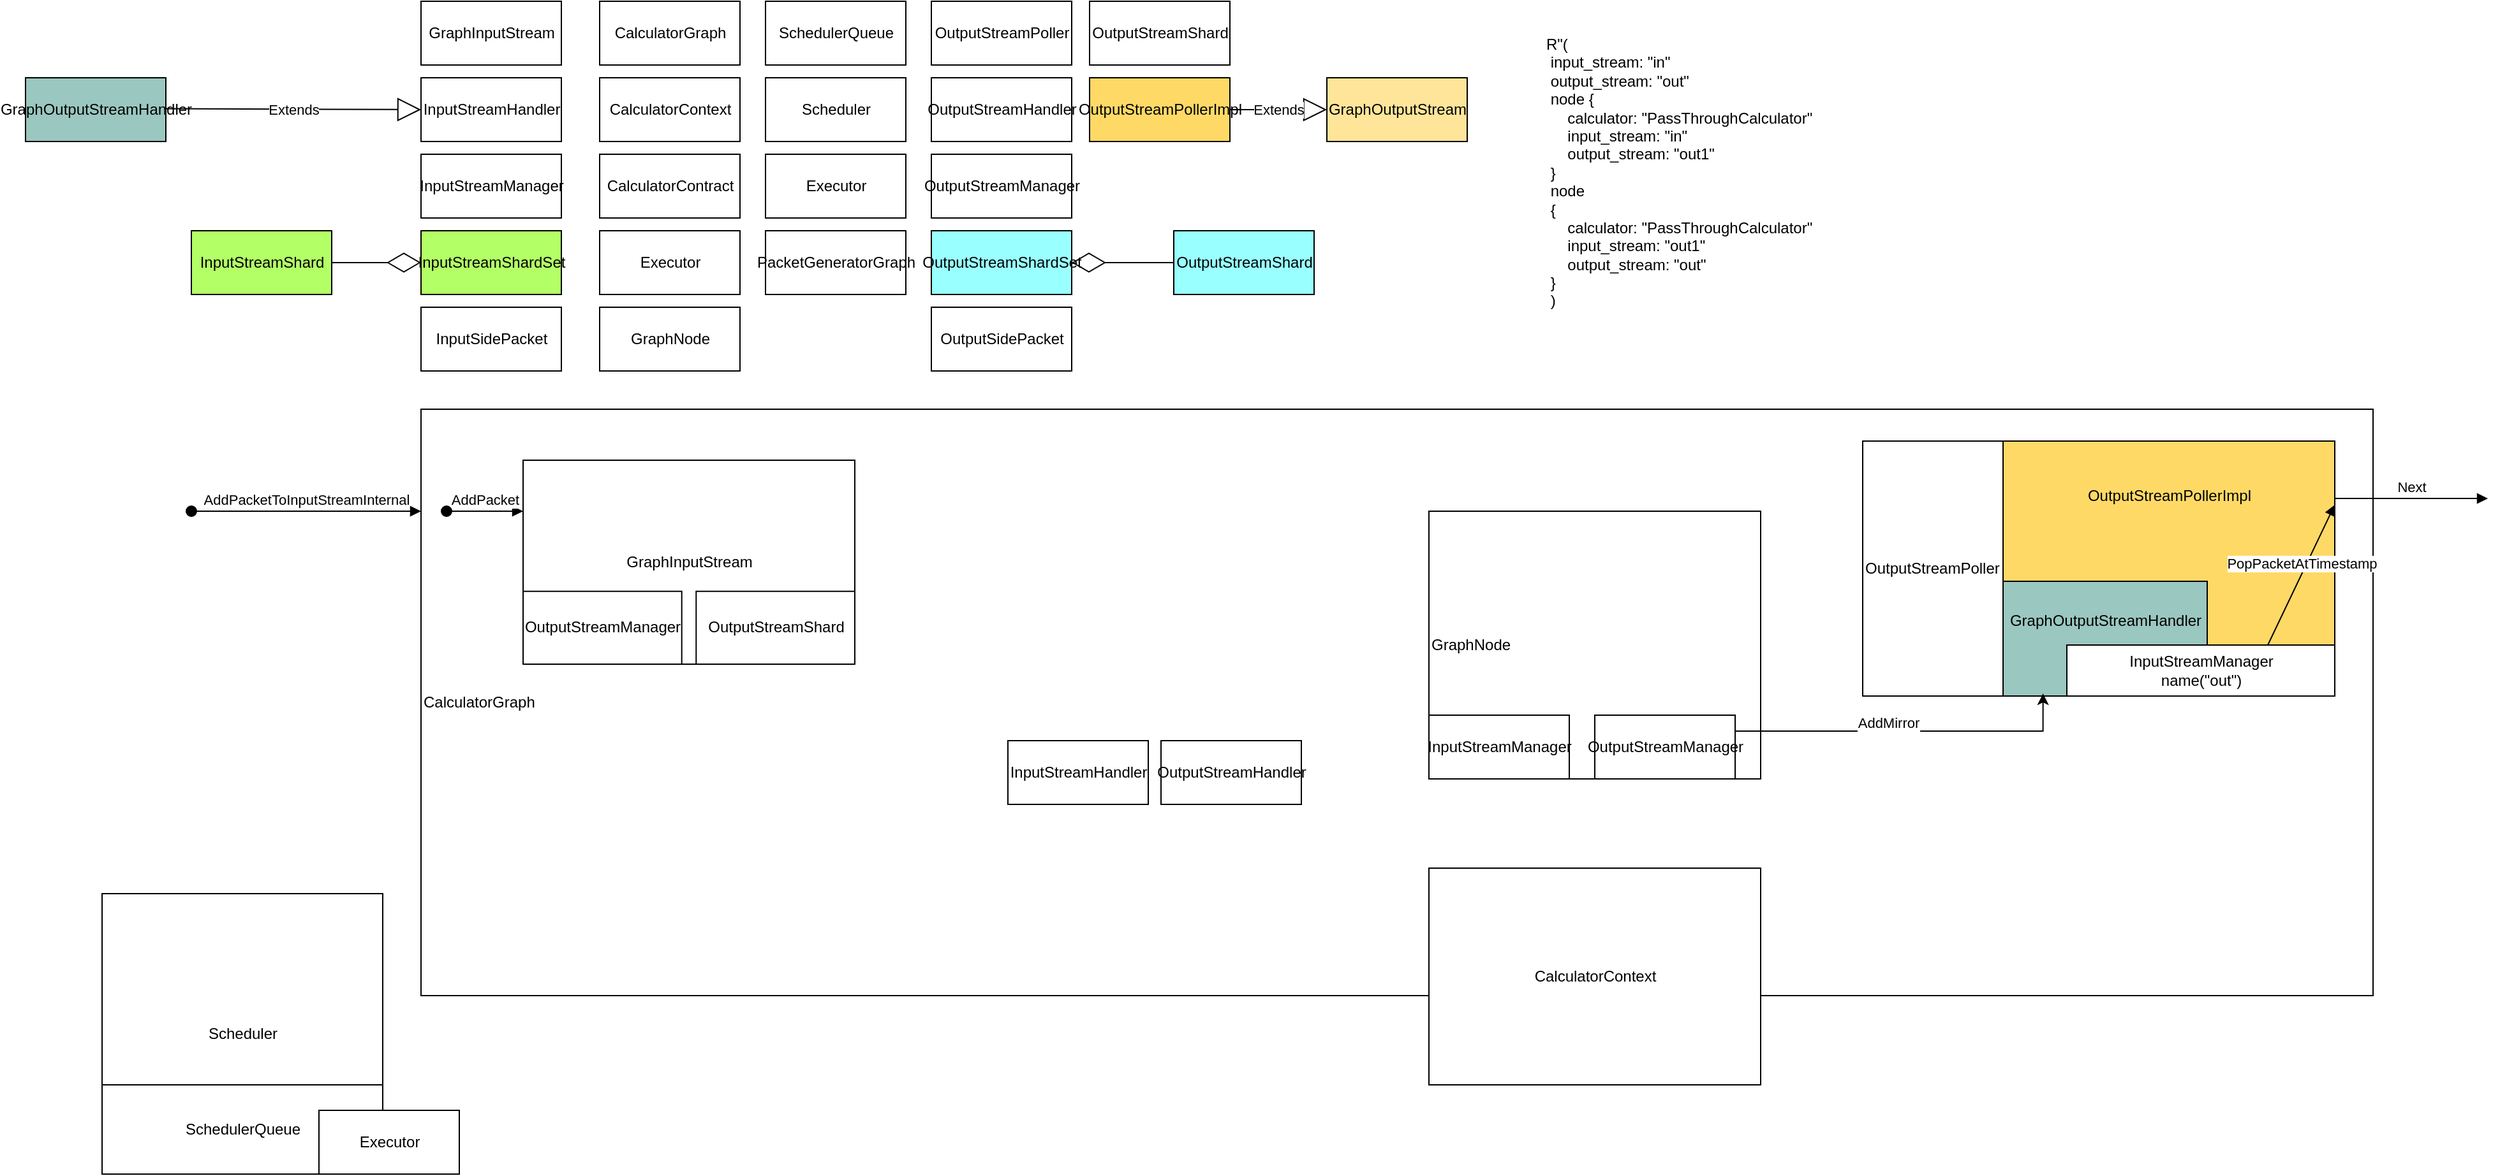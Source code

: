<mxfile version="13.9.7" type="github">
  <diagram id="dAvzmWWmF4vz5P4AHdHi" name="Page-1">
    <mxGraphModel dx="1920" dy="696" grid="1" gridSize="10" guides="1" tooltips="1" connect="1" arrows="1" fold="1" page="1" pageScale="1" pageWidth="827" pageHeight="1169" math="0" shadow="0">
      <root>
        <mxCell id="0" />
        <mxCell id="1" parent="0" />
        <mxCell id="XJ3LXA7MW8zPhXsOhgYq-1" value="CalculatorGraph" style="html=1;align=left;" parent="1" vertex="1">
          <mxGeometry x="-110" y="360" width="1530" height="460" as="geometry" />
        </mxCell>
        <mxCell id="XJ3LXA7MW8zPhXsOhgYq-2" value="GraphInputStream" style="html=1;" parent="1" vertex="1">
          <mxGeometry x="-110" y="40" width="110" height="50" as="geometry" />
        </mxCell>
        <mxCell id="XJ3LXA7MW8zPhXsOhgYq-3" value="InputStreamHandler" style="html=1;" parent="1" vertex="1">
          <mxGeometry x="-110" y="100" width="110" height="50" as="geometry" />
        </mxCell>
        <mxCell id="XJ3LXA7MW8zPhXsOhgYq-4" value="InputStreamManager" style="html=1;" parent="1" vertex="1">
          <mxGeometry x="-110" y="160" width="110" height="50" as="geometry" />
        </mxCell>
        <mxCell id="XJ3LXA7MW8zPhXsOhgYq-5" value="GraphNode" style="html=1;" parent="1" vertex="1">
          <mxGeometry x="30" y="280" width="110" height="50" as="geometry" />
        </mxCell>
        <mxCell id="XJ3LXA7MW8zPhXsOhgYq-6" value="Executor" style="html=1;" parent="1" vertex="1">
          <mxGeometry x="30" y="220" width="110" height="50" as="geometry" />
        </mxCell>
        <mxCell id="XJ3LXA7MW8zPhXsOhgYq-7" value="CalculatorContract" style="html=1;" parent="1" vertex="1">
          <mxGeometry x="30" y="160" width="110" height="50" as="geometry" />
        </mxCell>
        <mxCell id="XJ3LXA7MW8zPhXsOhgYq-8" value="CalculatorContext" style="html=1;" parent="1" vertex="1">
          <mxGeometry x="30" y="100" width="110" height="50" as="geometry" />
        </mxCell>
        <mxCell id="XJ3LXA7MW8zPhXsOhgYq-9" value="InputSidePacket" style="html=1;" parent="1" vertex="1">
          <mxGeometry x="-110" y="280" width="110" height="50" as="geometry" />
        </mxCell>
        <mxCell id="XJ3LXA7MW8zPhXsOhgYq-10" value="OutputSidePacket" style="html=1;" parent="1" vertex="1">
          <mxGeometry x="290" y="280" width="110" height="50" as="geometry" />
        </mxCell>
        <mxCell id="XJ3LXA7MW8zPhXsOhgYq-11" value="InputStreamShardSet" style="html=1;fillColor=#B3FF66;" parent="1" vertex="1">
          <mxGeometry x="-110" y="220" width="110" height="50" as="geometry" />
        </mxCell>
        <mxCell id="XJ3LXA7MW8zPhXsOhgYq-12" value="OutputStreamShardSet" style="html=1;fillColor=#99FFFF;" parent="1" vertex="1">
          <mxGeometry x="290" y="220" width="110" height="50" as="geometry" />
        </mxCell>
        <mxCell id="XJ3LXA7MW8zPhXsOhgYq-14" value="OutputStreamHandler" style="html=1;" parent="1" vertex="1">
          <mxGeometry x="290" y="100" width="110" height="50" as="geometry" />
        </mxCell>
        <mxCell id="XJ3LXA7MW8zPhXsOhgYq-15" value="OutputStreamManager" style="html=1;" parent="1" vertex="1">
          <mxGeometry x="290" y="160" width="110" height="50" as="geometry" />
        </mxCell>
        <mxCell id="XJ3LXA7MW8zPhXsOhgYq-16" value="OutputStreamPoller" style="html=1;" parent="1" vertex="1">
          <mxGeometry x="290" y="40" width="110" height="50" as="geometry" />
        </mxCell>
        <mxCell id="XJ3LXA7MW8zPhXsOhgYq-17" value="CalculatorGraph" style="html=1;" parent="1" vertex="1">
          <mxGeometry x="30" y="40" width="110" height="50" as="geometry" />
        </mxCell>
        <mxCell id="XJ3LXA7MW8zPhXsOhgYq-18" value="SchedulerQueue" style="html=1;" parent="1" vertex="1">
          <mxGeometry x="160" y="40" width="110" height="50" as="geometry" />
        </mxCell>
        <mxCell id="XJ3LXA7MW8zPhXsOhgYq-19" value="Scheduler" style="html=1;" parent="1" vertex="1">
          <mxGeometry x="160" y="100" width="110" height="50" as="geometry" />
        </mxCell>
        <mxCell id="XJ3LXA7MW8zPhXsOhgYq-21" value="Executor" style="html=1;" parent="1" vertex="1">
          <mxGeometry x="160" y="160" width="110" height="50" as="geometry" />
        </mxCell>
        <mxCell id="XJ3LXA7MW8zPhXsOhgYq-22" value="Scheduler" style="html=1;" parent="1" vertex="1">
          <mxGeometry x="-360" y="740" width="220" height="220" as="geometry" />
        </mxCell>
        <mxCell id="XJ3LXA7MW8zPhXsOhgYq-23" value="SchedulerQueue" style="html=1;" parent="1" vertex="1">
          <mxGeometry x="-360" y="890" width="220" height="70" as="geometry" />
        </mxCell>
        <mxCell id="XJ3LXA7MW8zPhXsOhgYq-20" value="Executor" style="html=1;" parent="1" vertex="1">
          <mxGeometry x="-190" y="910" width="110" height="50" as="geometry" />
        </mxCell>
        <mxCell id="XJ3LXA7MW8zPhXsOhgYq-25" value="PacketGeneratorGraph" style="html=1;" parent="1" vertex="1">
          <mxGeometry x="160" y="220" width="110" height="50" as="geometry" />
        </mxCell>
        <mxCell id="XJ3LXA7MW8zPhXsOhgYq-30" value="OutputStreamShard" style="html=1;" parent="1" vertex="1">
          <mxGeometry x="414" y="40" width="110" height="50" as="geometry" />
        </mxCell>
        <mxCell id="XJ3LXA7MW8zPhXsOhgYq-35" value="" style="group" parent="1" vertex="1" connectable="0">
          <mxGeometry x="-90" y="400" width="320" height="160" as="geometry" />
        </mxCell>
        <mxCell id="XJ3LXA7MW8zPhXsOhgYq-32" value="" style="group" parent="XJ3LXA7MW8zPhXsOhgYq-35" vertex="1" connectable="0">
          <mxGeometry x="60" width="260" height="160" as="geometry" />
        </mxCell>
        <mxCell id="XJ3LXA7MW8zPhXsOhgYq-27" value="GraphInputStream" style="html=1;" parent="XJ3LXA7MW8zPhXsOhgYq-32" vertex="1">
          <mxGeometry width="260" height="160" as="geometry" />
        </mxCell>
        <mxCell id="XJ3LXA7MW8zPhXsOhgYq-29" value="OutputStreamManager" style="html=1;" parent="XJ3LXA7MW8zPhXsOhgYq-32" vertex="1">
          <mxGeometry y="102.857" width="124.348" height="57.143" as="geometry" />
        </mxCell>
        <mxCell id="XJ3LXA7MW8zPhXsOhgYq-31" value="OutputStreamShard" style="html=1;" parent="XJ3LXA7MW8zPhXsOhgYq-32" vertex="1">
          <mxGeometry x="135.652" y="102.857" width="124.348" height="57.143" as="geometry" />
        </mxCell>
        <mxCell id="XJ3LXA7MW8zPhXsOhgYq-34" value="AddPacket" style="html=1;verticalAlign=bottom;startArrow=oval;startFill=1;endArrow=block;startSize=8;" parent="XJ3LXA7MW8zPhXsOhgYq-35" edge="1">
          <mxGeometry width="60" relative="1" as="geometry">
            <mxPoint y="40" as="sourcePoint" />
            <mxPoint x="60" y="40" as="targetPoint" />
          </mxGeometry>
        </mxCell>
        <mxCell id="XJ3LXA7MW8zPhXsOhgYq-36" value="AddPacketToInputStreamInternal" style="html=1;verticalAlign=bottom;startArrow=oval;startFill=1;endArrow=block;startSize=8;" parent="1" edge="1">
          <mxGeometry width="60" relative="1" as="geometry">
            <mxPoint x="-290" y="440" as="sourcePoint" />
            <mxPoint x="-110" y="440" as="targetPoint" />
          </mxGeometry>
        </mxCell>
        <mxCell id="XJ3LXA7MW8zPhXsOhgYq-42" value="GraphOutputStreamHandler" style="html=1;fillColor=#9AC7BF;" parent="1" vertex="1">
          <mxGeometry x="-420" y="100" width="110" height="50" as="geometry" />
        </mxCell>
        <mxCell id="XJ3LXA7MW8zPhXsOhgYq-44" value="Extends" style="endArrow=block;endSize=16;endFill=0;html=1;entryX=0;entryY=0.5;entryDx=0;entryDy=0;" parent="1" target="XJ3LXA7MW8zPhXsOhgYq-3" edge="1">
          <mxGeometry width="160" relative="1" as="geometry">
            <mxPoint x="-310" y="124.29" as="sourcePoint" />
            <mxPoint x="-150" y="124.29" as="targetPoint" />
          </mxGeometry>
        </mxCell>
        <mxCell id="XJ3LXA7MW8zPhXsOhgYq-48" value="GraphOutputStream" style="html=1;fillColor=#FFE599;" parent="1" vertex="1">
          <mxGeometry x="600" y="100" width="110" height="50" as="geometry" />
        </mxCell>
        <mxCell id="XJ3LXA7MW8zPhXsOhgYq-50" value="OutputStreamPollerImpl" style="html=1;fillColor=#FFD966;" parent="1" vertex="1">
          <mxGeometry x="414" y="100" width="110" height="50" as="geometry" />
        </mxCell>
        <mxCell id="XJ3LXA7MW8zPhXsOhgYq-51" value="Extends" style="endArrow=block;endSize=16;endFill=0;html=1;exitX=1;exitY=0.5;exitDx=0;exitDy=0;entryX=0;entryY=0.5;entryDx=0;entryDy=0;" parent="1" source="XJ3LXA7MW8zPhXsOhgYq-50" target="XJ3LXA7MW8zPhXsOhgYq-48" edge="1">
          <mxGeometry width="160" relative="1" as="geometry">
            <mxPoint x="600" y="230" as="sourcePoint" />
            <mxPoint x="760" y="230" as="targetPoint" />
          </mxGeometry>
        </mxCell>
        <mxCell id="XJ3LXA7MW8zPhXsOhgYq-47" value="" style="group;fillColor=#FFE599;container=0;" parent="1" vertex="1" connectable="0">
          <mxGeometry x="1130" y="450.81" width="260" height="134.19" as="geometry" />
        </mxCell>
        <mxCell id="XJ3LXA7MW8zPhXsOhgYq-54" value="" style="group" parent="1" vertex="1" connectable="0">
          <mxGeometry x="1020" y="385" width="370" height="200.01" as="geometry" />
        </mxCell>
        <mxCell id="XJ3LXA7MW8zPhXsOhgYq-52" value="&lt;div style=&quot;text-align: justify&quot;&gt;&lt;span&gt;OutputStreamPoller&lt;/span&gt;&lt;/div&gt;" style="html=1;align=left;" parent="XJ3LXA7MW8zPhXsOhgYq-54" vertex="1">
          <mxGeometry width="370" height="200" as="geometry" />
        </mxCell>
        <mxCell id="XJ3LXA7MW8zPhXsOhgYq-37" value="OutputStreamPollerImpl&lt;br&gt;&lt;br&gt;&lt;br&gt;&lt;br&gt;&lt;br&gt;&lt;br&gt;&lt;br&gt;&lt;br&gt;&lt;br&gt;" style="html=1;fillColor=#FFD966;" parent="XJ3LXA7MW8zPhXsOhgYq-54" vertex="1">
          <mxGeometry x="110" width="260" height="200" as="geometry" />
        </mxCell>
        <mxCell id="XJ3LXA7MW8zPhXsOhgYq-45" value="GraphOutputStreamHandler&lt;br&gt;&lt;br&gt;&lt;br&gt;" style="html=1;fillColor=#9AC7BF;" parent="XJ3LXA7MW8zPhXsOhgYq-54" vertex="1">
          <mxGeometry x="110" y="110" width="160" height="90" as="geometry" />
        </mxCell>
        <mxCell id="_TtrgF-6V0Fd3hpmhVeo-1" value="PopPacketAtTimestamp" style="html=1;verticalAlign=bottom;endArrow=block;exitX=0.75;exitY=0;exitDx=0;exitDy=0;entryX=1;entryY=0.25;entryDx=0;entryDy=0;" edge="1" parent="XJ3LXA7MW8zPhXsOhgYq-54" source="XJ3LXA7MW8zPhXsOhgYq-41" target="XJ3LXA7MW8zPhXsOhgYq-52">
          <mxGeometry width="80" relative="1" as="geometry">
            <mxPoint x="450" y="145" as="sourcePoint" />
            <mxPoint x="570" y="145" as="targetPoint" />
          </mxGeometry>
        </mxCell>
        <mxCell id="XJ3LXA7MW8zPhXsOhgYq-41" value="InputStreamManager&lt;br&gt;name(&quot;out&quot;)" style="html=1;" parent="XJ3LXA7MW8zPhXsOhgYq-54" vertex="1">
          <mxGeometry x="160" y="160" width="210" height="40.01" as="geometry" />
        </mxCell>
        <mxCell id="XJ3LXA7MW8zPhXsOhgYq-55" value="Next" style="html=1;verticalAlign=bottom;endArrow=block;" parent="1" edge="1">
          <mxGeometry width="80" relative="1" as="geometry">
            <mxPoint x="1390" y="430" as="sourcePoint" />
            <mxPoint x="1510" y="430" as="targetPoint" />
          </mxGeometry>
        </mxCell>
        <mxCell id="XJ3LXA7MW8zPhXsOhgYq-56" value="GraphNode" style="html=1;align=left;" parent="1" vertex="1">
          <mxGeometry x="680" y="440" width="260" height="210" as="geometry" />
        </mxCell>
        <mxCell id="XJ3LXA7MW8zPhXsOhgYq-59" style="edgeStyle=orthogonalEdgeStyle;rounded=0;orthogonalLoop=1;jettySize=auto;html=1;exitX=1;exitY=0.25;exitDx=0;exitDy=0;entryX=0.382;entryY=0.99;entryDx=0;entryDy=0;entryPerimeter=0;" parent="1" source="XJ3LXA7MW8zPhXsOhgYq-57" target="XJ3LXA7MW8zPhXsOhgYq-52" edge="1">
          <mxGeometry relative="1" as="geometry" />
        </mxCell>
        <mxCell id="XJ3LXA7MW8zPhXsOhgYq-60" value="AddMirror" style="edgeLabel;html=1;align=center;verticalAlign=middle;resizable=0;points=[];" parent="XJ3LXA7MW8zPhXsOhgYq-59" vertex="1" connectable="0">
          <mxGeometry x="-0.117" y="7" relative="1" as="geometry">
            <mxPoint as="offset" />
          </mxGeometry>
        </mxCell>
        <mxCell id="XJ3LXA7MW8zPhXsOhgYq-57" value="OutputStreamManager" style="html=1;" parent="1" vertex="1">
          <mxGeometry x="810" y="600" width="110" height="50" as="geometry" />
        </mxCell>
        <mxCell id="XJ3LXA7MW8zPhXsOhgYq-61" value="InputStreamManager" style="html=1;" parent="1" vertex="1">
          <mxGeometry x="680" y="600" width="110" height="50" as="geometry" />
        </mxCell>
        <mxCell id="XJ3LXA7MW8zPhXsOhgYq-62" value="InputStreamHandler" style="html=1;" parent="1" vertex="1">
          <mxGeometry x="350" y="620" width="110" height="50" as="geometry" />
        </mxCell>
        <mxCell id="XJ3LXA7MW8zPhXsOhgYq-63" value="OutputStreamHandler" style="html=1;" parent="1" vertex="1">
          <mxGeometry x="470" y="620" width="110" height="50" as="geometry" />
        </mxCell>
        <mxCell id="_TtrgF-6V0Fd3hpmhVeo-2" value="R&quot;(&lt;br&gt;&amp;nbsp;input_stream: &quot;in&quot; &lt;br&gt;&amp;nbsp;output_stream: &quot;out&quot; &lt;br&gt;&amp;nbsp;node { &lt;br&gt;&amp;nbsp; &amp;nbsp; &amp;nbsp;calculator: &quot;PassThroughCalculator&quot; &lt;br&gt;&amp;nbsp; &amp;nbsp; &amp;nbsp;input_stream: &quot;in&quot; &lt;br&gt;&amp;nbsp; &amp;nbsp; &amp;nbsp;output_stream: &quot;out1&quot; &lt;br&gt;&amp;nbsp;}&lt;br&gt;&amp;nbsp;node&lt;br&gt;&amp;nbsp;{ &lt;br&gt;&amp;nbsp; &amp;nbsp; &amp;nbsp;calculator: &quot;PassThroughCalculator&quot; &lt;br&gt;&amp;nbsp; &amp;nbsp; &amp;nbsp;input_stream: &quot;out1&quot; &lt;br&gt;&amp;nbsp; &amp;nbsp; &amp;nbsp;output_stream: &quot;out&quot;&lt;br&gt;&amp;nbsp;} &lt;br&gt;&amp;nbsp;)&lt;br&gt;" style="text;whiteSpace=wrap;html=1;" vertex="1" parent="1">
          <mxGeometry x="770" y="60" width="550" height="230" as="geometry" />
        </mxCell>
        <mxCell id="_TtrgF-6V0Fd3hpmhVeo-3" value="CalculatorContext" style="html=1;" vertex="1" parent="1">
          <mxGeometry x="680" y="720" width="260" height="170" as="geometry" />
        </mxCell>
        <mxCell id="_TtrgF-6V0Fd3hpmhVeo-4" value="InputStreamShard" style="html=1;fillColor=#B3FF66;" vertex="1" parent="1">
          <mxGeometry x="-290" y="220" width="110" height="50" as="geometry" />
        </mxCell>
        <mxCell id="_TtrgF-6V0Fd3hpmhVeo-5" value="OutputStreamShard" style="html=1;fillColor=#99FFFF;" vertex="1" parent="1">
          <mxGeometry x="480" y="220" width="110" height="50" as="geometry" />
        </mxCell>
        <mxCell id="_TtrgF-6V0Fd3hpmhVeo-6" value="" style="endArrow=diamondThin;endFill=0;endSize=24;html=1;entryX=0;entryY=0.5;entryDx=0;entryDy=0;" edge="1" parent="1" target="XJ3LXA7MW8zPhXsOhgYq-11">
          <mxGeometry width="160" relative="1" as="geometry">
            <mxPoint x="-180" y="245" as="sourcePoint" />
            <mxPoint x="-140" y="244.5" as="targetPoint" />
          </mxGeometry>
        </mxCell>
        <mxCell id="_TtrgF-6V0Fd3hpmhVeo-7" value="" style="endArrow=diamondThin;endFill=0;endSize=24;html=1;entryX=1;entryY=0.5;entryDx=0;entryDy=0;exitX=0;exitY=0.5;exitDx=0;exitDy=0;" edge="1" parent="1" source="_TtrgF-6V0Fd3hpmhVeo-5" target="XJ3LXA7MW8zPhXsOhgYq-12">
          <mxGeometry width="160" relative="1" as="geometry">
            <mxPoint x="434" y="280" as="sourcePoint" />
            <mxPoint x="504" y="280" as="targetPoint" />
          </mxGeometry>
        </mxCell>
      </root>
    </mxGraphModel>
  </diagram>
</mxfile>
